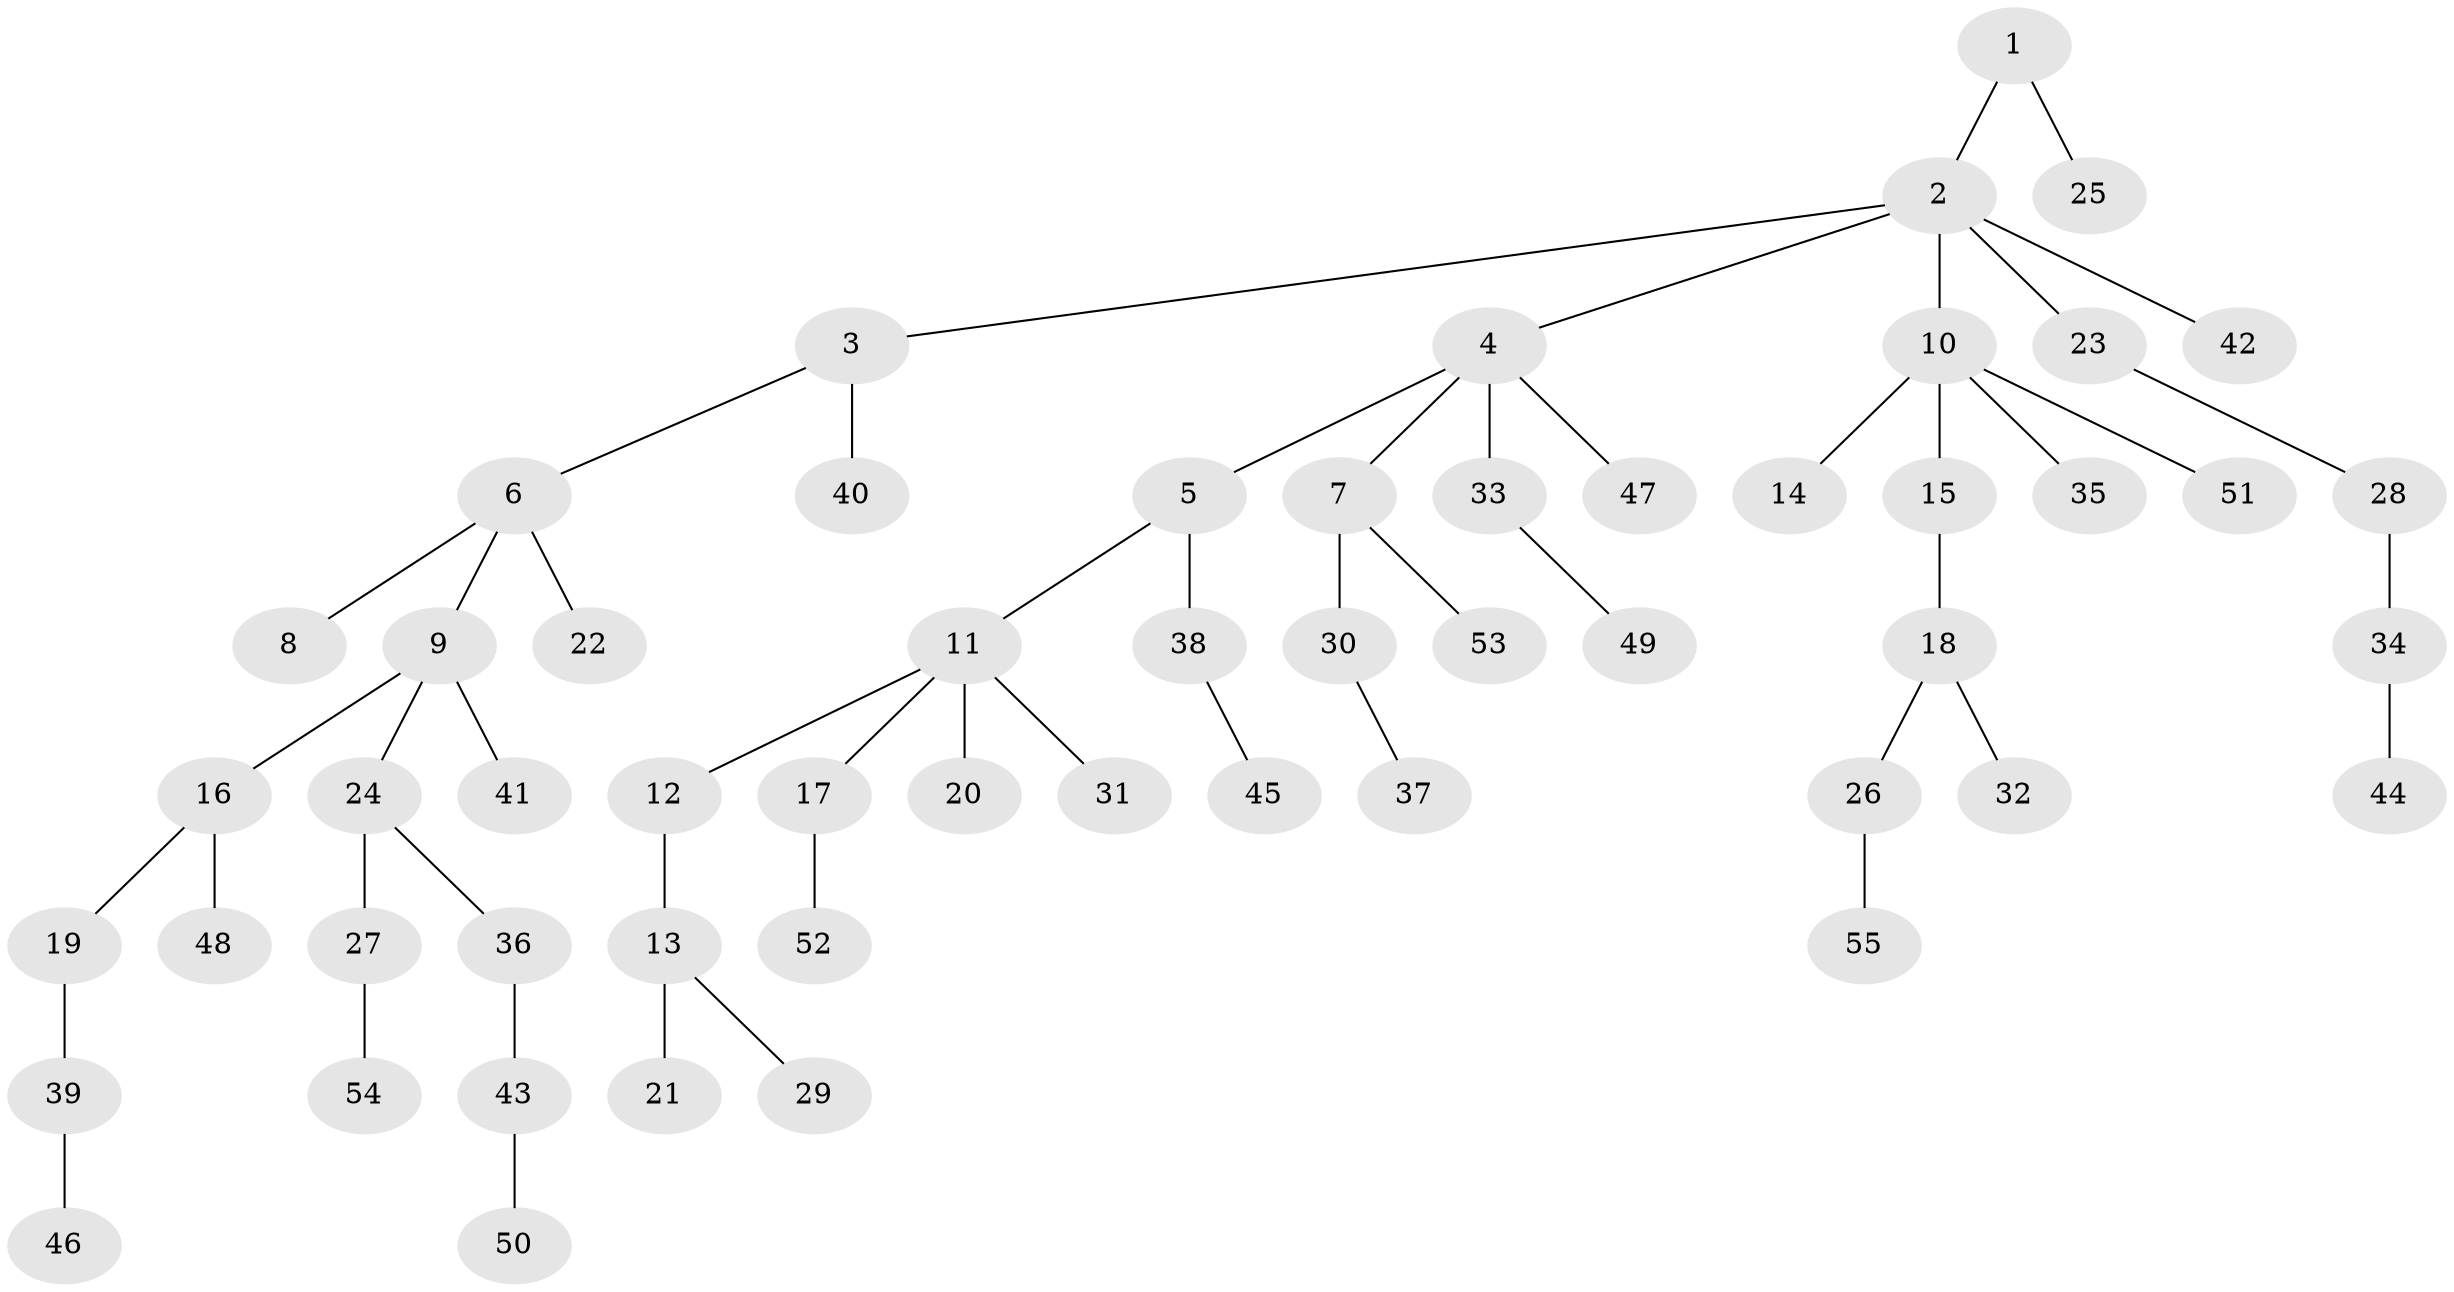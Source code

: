// coarse degree distribution, {6: 0.045454545454545456, 2: 0.2727272727272727, 3: 0.045454545454545456, 5: 0.045454545454545456, 4: 0.045454545454545456, 1: 0.5454545454545454}
// Generated by graph-tools (version 1.1) at 2025/19/03/04/25 18:19:08]
// undirected, 55 vertices, 54 edges
graph export_dot {
graph [start="1"]
  node [color=gray90,style=filled];
  1;
  2;
  3;
  4;
  5;
  6;
  7;
  8;
  9;
  10;
  11;
  12;
  13;
  14;
  15;
  16;
  17;
  18;
  19;
  20;
  21;
  22;
  23;
  24;
  25;
  26;
  27;
  28;
  29;
  30;
  31;
  32;
  33;
  34;
  35;
  36;
  37;
  38;
  39;
  40;
  41;
  42;
  43;
  44;
  45;
  46;
  47;
  48;
  49;
  50;
  51;
  52;
  53;
  54;
  55;
  1 -- 2;
  1 -- 25;
  2 -- 3;
  2 -- 4;
  2 -- 10;
  2 -- 23;
  2 -- 42;
  3 -- 6;
  3 -- 40;
  4 -- 5;
  4 -- 7;
  4 -- 33;
  4 -- 47;
  5 -- 11;
  5 -- 38;
  6 -- 8;
  6 -- 9;
  6 -- 22;
  7 -- 30;
  7 -- 53;
  9 -- 16;
  9 -- 24;
  9 -- 41;
  10 -- 14;
  10 -- 15;
  10 -- 35;
  10 -- 51;
  11 -- 12;
  11 -- 17;
  11 -- 20;
  11 -- 31;
  12 -- 13;
  13 -- 21;
  13 -- 29;
  15 -- 18;
  16 -- 19;
  16 -- 48;
  17 -- 52;
  18 -- 26;
  18 -- 32;
  19 -- 39;
  23 -- 28;
  24 -- 27;
  24 -- 36;
  26 -- 55;
  27 -- 54;
  28 -- 34;
  30 -- 37;
  33 -- 49;
  34 -- 44;
  36 -- 43;
  38 -- 45;
  39 -- 46;
  43 -- 50;
}
